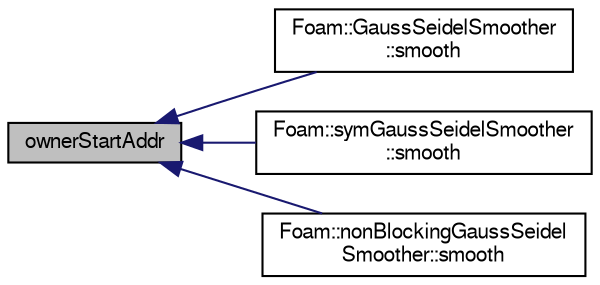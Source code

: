 digraph "ownerStartAddr"
{
  bgcolor="transparent";
  edge [fontname="FreeSans",fontsize="10",labelfontname="FreeSans",labelfontsize="10"];
  node [fontname="FreeSans",fontsize="10",shape=record];
  rankdir="LR";
  Node1 [label="ownerStartAddr",height=0.2,width=0.4,color="black", fillcolor="grey75", style="filled" fontcolor="black"];
  Node1 -> Node2 [dir="back",color="midnightblue",fontsize="10",style="solid",fontname="FreeSans"];
  Node2 [label="Foam::GaussSeidelSmoother\l::smooth",height=0.2,width=0.4,color="black",URL="$a00882.html#a8622cba882900a35ce041c544a6134c0",tooltip="Smooth for the given number of sweeps. "];
  Node1 -> Node3 [dir="back",color="midnightblue",fontsize="10",style="solid",fontname="FreeSans"];
  Node3 [label="Foam::symGaussSeidelSmoother\l::smooth",height=0.2,width=0.4,color="black",URL="$a02453.html#a8622cba882900a35ce041c544a6134c0",tooltip="Smooth for the given number of sweeps. "];
  Node1 -> Node4 [dir="back",color="midnightblue",fontsize="10",style="solid",fontname="FreeSans"];
  Node4 [label="Foam::nonBlockingGaussSeidel\lSmoother::smooth",height=0.2,width=0.4,color="black",URL="$a01568.html#a84def9b216d3c88d8c9d2e410aa7ff04",tooltip="Smooth for the given number of sweeps. "];
}
